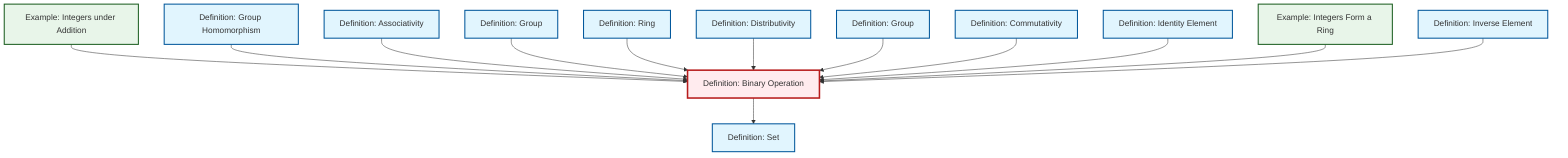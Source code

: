 graph TD
    classDef definition fill:#e1f5fe,stroke:#01579b,stroke-width:2px
    classDef theorem fill:#f3e5f5,stroke:#4a148c,stroke-width:2px
    classDef axiom fill:#fff3e0,stroke:#e65100,stroke-width:2px
    classDef example fill:#e8f5e9,stroke:#1b5e20,stroke-width:2px
    classDef current fill:#ffebee,stroke:#b71c1c,stroke-width:3px
    def-associativity["Definition: Associativity"]:::definition
    ex-integers-ring["Example: Integers Form a Ring"]:::example
    def-set["Definition: Set"]:::definition
    def-group-example["Definition: Group"]:::definition
    def-group["Definition: Group"]:::definition
    def-ring["Definition: Ring"]:::definition
    def-commutativity["Definition: Commutativity"]:::definition
    def-binary-operation["Definition: Binary Operation"]:::definition
    def-identity-element["Definition: Identity Element"]:::definition
    def-distributivity["Definition: Distributivity"]:::definition
    def-homomorphism["Definition: Group Homomorphism"]:::definition
    ex-integers-addition["Example: Integers under Addition"]:::example
    def-inverse-element["Definition: Inverse Element"]:::definition
    ex-integers-addition --> def-binary-operation
    def-homomorphism --> def-binary-operation
    def-associativity --> def-binary-operation
    def-group --> def-binary-operation
    def-ring --> def-binary-operation
    def-distributivity --> def-binary-operation
    def-binary-operation --> def-set
    def-group-example --> def-binary-operation
    def-commutativity --> def-binary-operation
    def-identity-element --> def-binary-operation
    ex-integers-ring --> def-binary-operation
    def-inverse-element --> def-binary-operation
    class def-binary-operation current